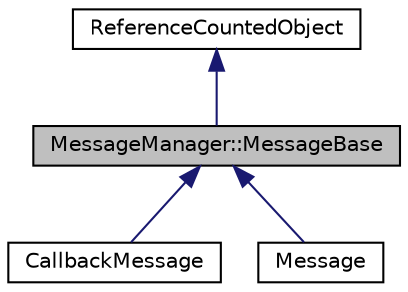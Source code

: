 digraph "MessageManager::MessageBase"
{
  bgcolor="transparent";
  edge [fontname="Helvetica",fontsize="10",labelfontname="Helvetica",labelfontsize="10"];
  node [fontname="Helvetica",fontsize="10",shape=record];
  Node0 [label="MessageManager::MessageBase",height=0.2,width=0.4,color="black", fillcolor="grey75", style="filled", fontcolor="black"];
  Node1 -> Node0 [dir="back",color="midnightblue",fontsize="10",style="solid",fontname="Helvetica"];
  Node1 [label="ReferenceCountedObject",height=0.2,width=0.4,color="black",URL="$classReferenceCountedObject.html",tooltip="A base class which provides methods for reference-counting. "];
  Node0 -> Node2 [dir="back",color="midnightblue",fontsize="10",style="solid",fontname="Helvetica"];
  Node2 [label="CallbackMessage",height=0.2,width=0.4,color="black",URL="$classCallbackMessage.html",tooltip="A message that invokes a callback method when it gets delivered. "];
  Node0 -> Node3 [dir="back",color="midnightblue",fontsize="10",style="solid",fontname="Helvetica"];
  Node3 [label="Message",height=0.2,width=0.4,color="black",URL="$classMessage.html",tooltip="The base class for objects that can be sent to a MessageListener. "];
}
